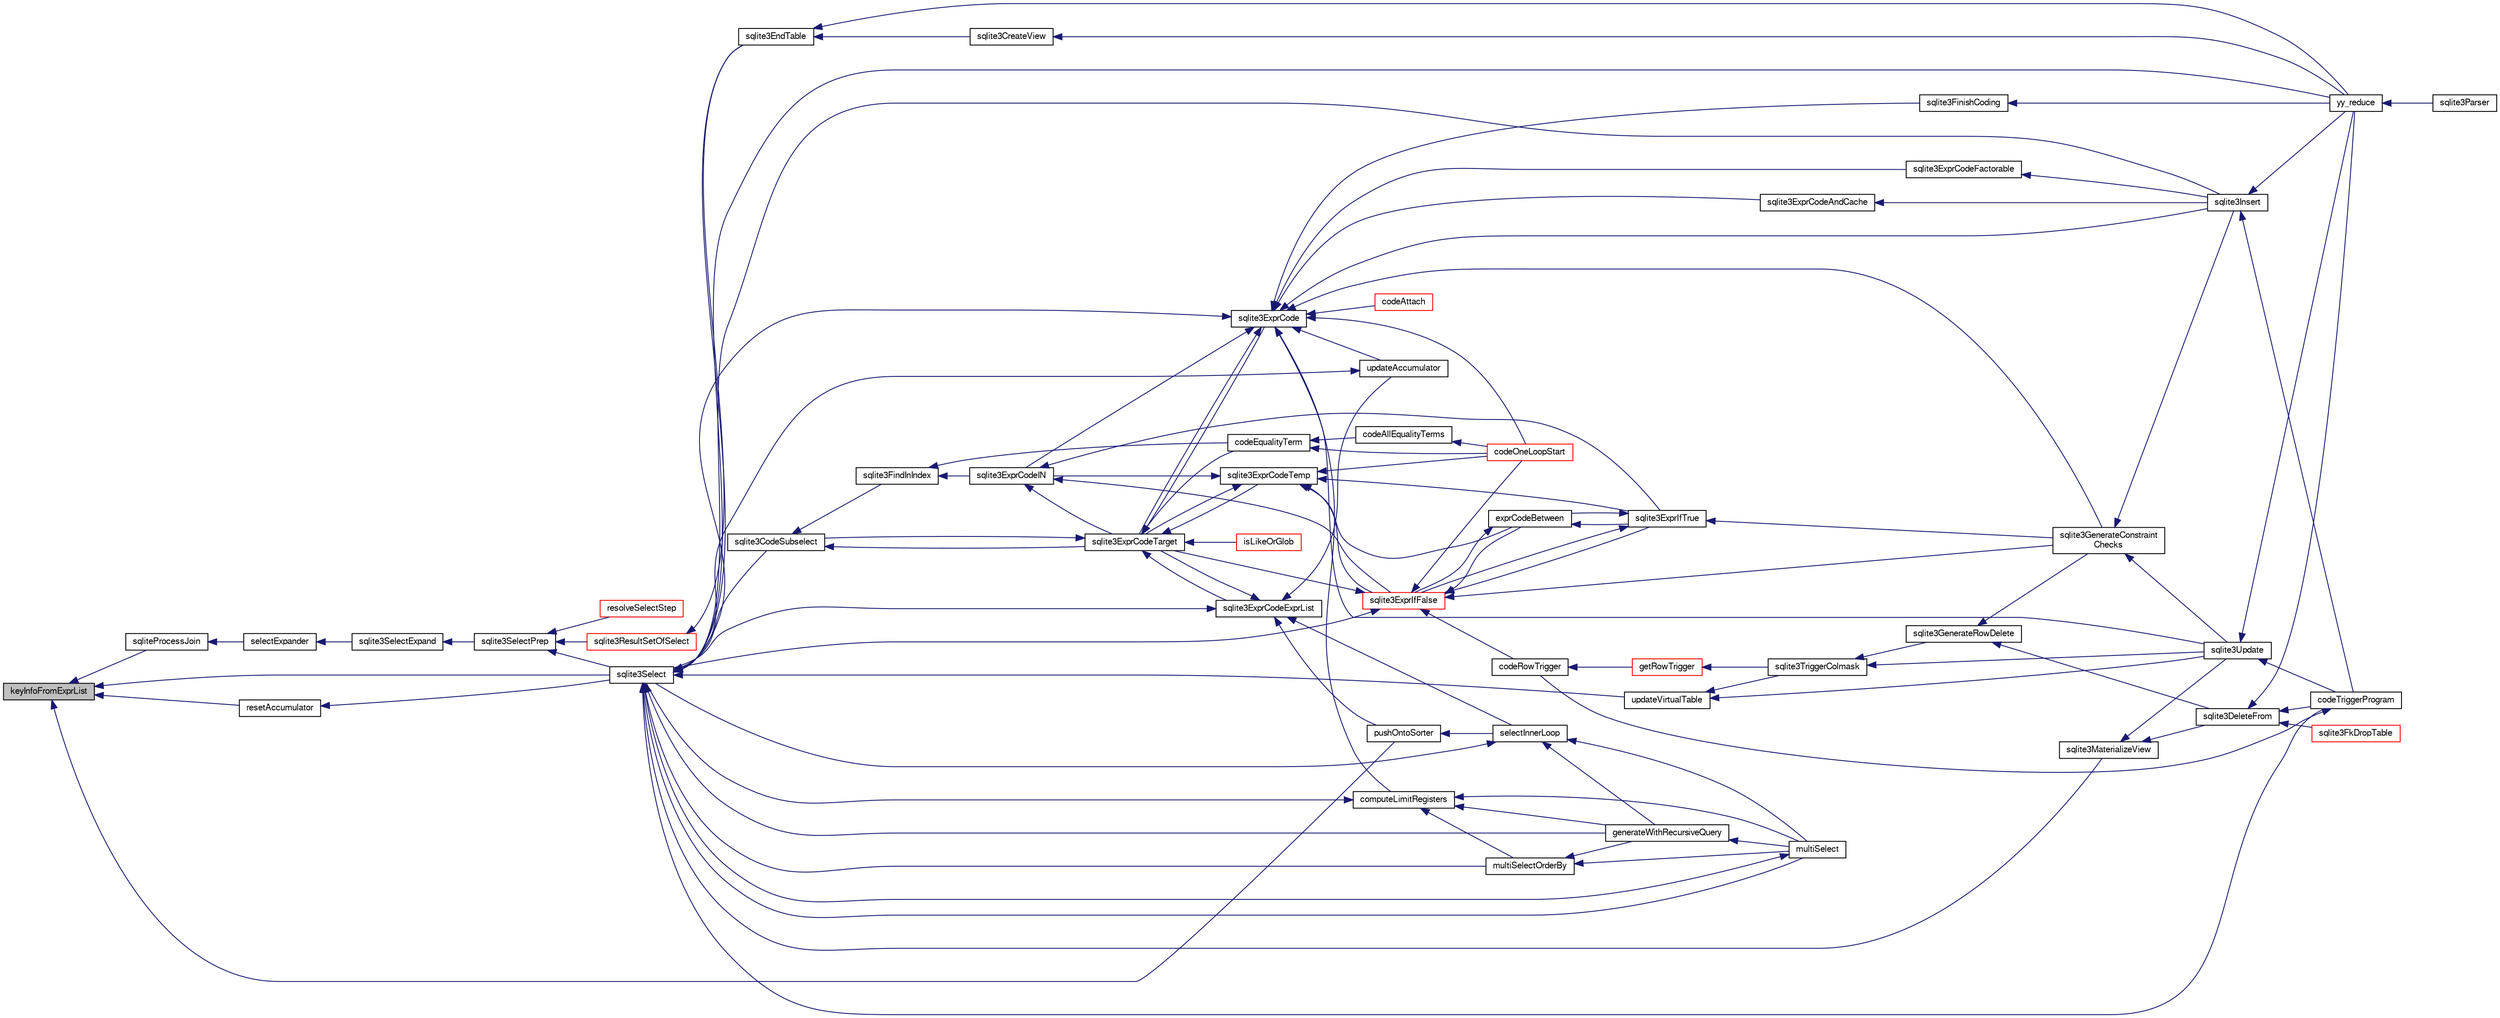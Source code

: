 digraph "keyInfoFromExprList"
{
  edge [fontname="FreeSans",fontsize="10",labelfontname="FreeSans",labelfontsize="10"];
  node [fontname="FreeSans",fontsize="10",shape=record];
  rankdir="LR";
  Node153157 [label="keyInfoFromExprList",height=0.2,width=0.4,color="black", fillcolor="grey75", style="filled", fontcolor="black"];
  Node153157 -> Node153158 [dir="back",color="midnightblue",fontsize="10",style="solid",fontname="FreeSans"];
  Node153158 [label="sqliteProcessJoin",height=0.2,width=0.4,color="black", fillcolor="white", style="filled",URL="$sqlite3_8c.html#a4c90acd601941efc455f7b09a7f9d6a9"];
  Node153158 -> Node153159 [dir="back",color="midnightblue",fontsize="10",style="solid",fontname="FreeSans"];
  Node153159 [label="selectExpander",height=0.2,width=0.4,color="black", fillcolor="white", style="filled",URL="$sqlite3_8c.html#abee977318fbf74531340c6e41b0ca953"];
  Node153159 -> Node153160 [dir="back",color="midnightblue",fontsize="10",style="solid",fontname="FreeSans"];
  Node153160 [label="sqlite3SelectExpand",height=0.2,width=0.4,color="black", fillcolor="white", style="filled",URL="$sqlite3_8c.html#ae55acd1d8219505e629c2148950fa3de"];
  Node153160 -> Node153161 [dir="back",color="midnightblue",fontsize="10",style="solid",fontname="FreeSans"];
  Node153161 [label="sqlite3SelectPrep",height=0.2,width=0.4,color="black", fillcolor="white", style="filled",URL="$sqlite3_8c.html#aa4385bd53c0a43dea72fbc23cc78e1c6"];
  Node153161 -> Node153162 [dir="back",color="midnightblue",fontsize="10",style="solid",fontname="FreeSans"];
  Node153162 [label="resolveSelectStep",height=0.2,width=0.4,color="red", fillcolor="white", style="filled",URL="$sqlite3_8c.html#a0b9015a9e505c63fd104dcbad672c814"];
  Node153161 -> Node153196 [dir="back",color="midnightblue",fontsize="10",style="solid",fontname="FreeSans"];
  Node153196 [label="sqlite3ResultSetOfSelect",height=0.2,width=0.4,color="red", fillcolor="white", style="filled",URL="$sqlite3_8c.html#ade35a86757654a36498d74152aa2fda8"];
  Node153196 -> Node153168 [dir="back",color="midnightblue",fontsize="10",style="solid",fontname="FreeSans"];
  Node153168 [label="sqlite3EndTable",height=0.2,width=0.4,color="black", fillcolor="white", style="filled",URL="$sqlite3_8c.html#a7b5f2c66c0f0b6f819d970ca389768b0"];
  Node153168 -> Node153169 [dir="back",color="midnightblue",fontsize="10",style="solid",fontname="FreeSans"];
  Node153169 [label="sqlite3CreateView",height=0.2,width=0.4,color="black", fillcolor="white", style="filled",URL="$sqlite3_8c.html#a9d85cb00ff71dee5cd9a019503a6982e"];
  Node153169 -> Node153170 [dir="back",color="midnightblue",fontsize="10",style="solid",fontname="FreeSans"];
  Node153170 [label="yy_reduce",height=0.2,width=0.4,color="black", fillcolor="white", style="filled",URL="$sqlite3_8c.html#a7c419a9b25711c666a9a2449ef377f14"];
  Node153170 -> Node153171 [dir="back",color="midnightblue",fontsize="10",style="solid",fontname="FreeSans"];
  Node153171 [label="sqlite3Parser",height=0.2,width=0.4,color="black", fillcolor="white", style="filled",URL="$sqlite3_8c.html#a0327d71a5fabe0b6a343d78a2602e72a"];
  Node153168 -> Node153170 [dir="back",color="midnightblue",fontsize="10",style="solid",fontname="FreeSans"];
  Node153161 -> Node153200 [dir="back",color="midnightblue",fontsize="10",style="solid",fontname="FreeSans"];
  Node153200 [label="sqlite3Select",height=0.2,width=0.4,color="black", fillcolor="white", style="filled",URL="$sqlite3_8c.html#a2465ee8c956209ba4b272477b7c21a45"];
  Node153200 -> Node153201 [dir="back",color="midnightblue",fontsize="10",style="solid",fontname="FreeSans"];
  Node153201 [label="sqlite3CodeSubselect",height=0.2,width=0.4,color="black", fillcolor="white", style="filled",URL="$sqlite3_8c.html#aa69b46d2204a1d1b110107a1be12ee0c"];
  Node153201 -> Node153202 [dir="back",color="midnightblue",fontsize="10",style="solid",fontname="FreeSans"];
  Node153202 [label="sqlite3FindInIndex",height=0.2,width=0.4,color="black", fillcolor="white", style="filled",URL="$sqlite3_8c.html#af7d8c56ab0231f44bb5f87b3fafeffb2"];
  Node153202 -> Node153203 [dir="back",color="midnightblue",fontsize="10",style="solid",fontname="FreeSans"];
  Node153203 [label="sqlite3ExprCodeIN",height=0.2,width=0.4,color="black", fillcolor="white", style="filled",URL="$sqlite3_8c.html#ad9cf4f5b5ffb90c24a4a0900c8626193"];
  Node153203 -> Node153204 [dir="back",color="midnightblue",fontsize="10",style="solid",fontname="FreeSans"];
  Node153204 [label="sqlite3ExprCodeTarget",height=0.2,width=0.4,color="black", fillcolor="white", style="filled",URL="$sqlite3_8c.html#a4f308397a0a3ed299ed31aaa1ae2a293"];
  Node153204 -> Node153201 [dir="back",color="midnightblue",fontsize="10",style="solid",fontname="FreeSans"];
  Node153204 -> Node153205 [dir="back",color="midnightblue",fontsize="10",style="solid",fontname="FreeSans"];
  Node153205 [label="sqlite3ExprCodeTemp",height=0.2,width=0.4,color="black", fillcolor="white", style="filled",URL="$sqlite3_8c.html#a3bc5c1ccb3c5851847e2aeb4a84ae1fc"];
  Node153205 -> Node153203 [dir="back",color="midnightblue",fontsize="10",style="solid",fontname="FreeSans"];
  Node153205 -> Node153204 [dir="back",color="midnightblue",fontsize="10",style="solid",fontname="FreeSans"];
  Node153205 -> Node153206 [dir="back",color="midnightblue",fontsize="10",style="solid",fontname="FreeSans"];
  Node153206 [label="exprCodeBetween",height=0.2,width=0.4,color="black", fillcolor="white", style="filled",URL="$sqlite3_8c.html#abd053493214542bca8f406f42145d173"];
  Node153206 -> Node153207 [dir="back",color="midnightblue",fontsize="10",style="solid",fontname="FreeSans"];
  Node153207 [label="sqlite3ExprIfTrue",height=0.2,width=0.4,color="black", fillcolor="white", style="filled",URL="$sqlite3_8c.html#ad93a55237c23e1b743ab1f59df1a1444"];
  Node153207 -> Node153206 [dir="back",color="midnightblue",fontsize="10",style="solid",fontname="FreeSans"];
  Node153207 -> Node153208 [dir="back",color="midnightblue",fontsize="10",style="solid",fontname="FreeSans"];
  Node153208 [label="sqlite3ExprIfFalse",height=0.2,width=0.4,color="red", fillcolor="white", style="filled",URL="$sqlite3_8c.html#af97ecccb5d56e321e118414b08f65b71"];
  Node153208 -> Node153204 [dir="back",color="midnightblue",fontsize="10",style="solid",fontname="FreeSans"];
  Node153208 -> Node153206 [dir="back",color="midnightblue",fontsize="10",style="solid",fontname="FreeSans"];
  Node153208 -> Node153207 [dir="back",color="midnightblue",fontsize="10",style="solid",fontname="FreeSans"];
  Node153208 -> Node153188 [dir="back",color="midnightblue",fontsize="10",style="solid",fontname="FreeSans"];
  Node153188 [label="sqlite3GenerateConstraint\lChecks",height=0.2,width=0.4,color="black", fillcolor="white", style="filled",URL="$sqlite3_8c.html#aef639c1e6a0c0a67ca6e7690ad931bd2"];
  Node153188 -> Node153189 [dir="back",color="midnightblue",fontsize="10",style="solid",fontname="FreeSans"];
  Node153189 [label="sqlite3Insert",height=0.2,width=0.4,color="black", fillcolor="white", style="filled",URL="$sqlite3_8c.html#a5b17c9c2000bae6bdff8e6be48d7dc2b"];
  Node153189 -> Node153182 [dir="back",color="midnightblue",fontsize="10",style="solid",fontname="FreeSans"];
  Node153182 [label="codeTriggerProgram",height=0.2,width=0.4,color="black", fillcolor="white", style="filled",URL="$sqlite3_8c.html#a120801f59d9281d201d2ff4b2606836e"];
  Node153182 -> Node153183 [dir="back",color="midnightblue",fontsize="10",style="solid",fontname="FreeSans"];
  Node153183 [label="codeRowTrigger",height=0.2,width=0.4,color="black", fillcolor="white", style="filled",URL="$sqlite3_8c.html#a463cea5aaaf388b560b206570a0022fc"];
  Node153183 -> Node153184 [dir="back",color="midnightblue",fontsize="10",style="solid",fontname="FreeSans"];
  Node153184 [label="getRowTrigger",height=0.2,width=0.4,color="red", fillcolor="white", style="filled",URL="$sqlite3_8c.html#a69626ef20b540d1a2b19cf56f3f45689"];
  Node153184 -> Node153192 [dir="back",color="midnightblue",fontsize="10",style="solid",fontname="FreeSans"];
  Node153192 [label="sqlite3TriggerColmask",height=0.2,width=0.4,color="black", fillcolor="white", style="filled",URL="$sqlite3_8c.html#acace8e99e37ae5e84ea03c65e820c540"];
  Node153192 -> Node153187 [dir="back",color="midnightblue",fontsize="10",style="solid",fontname="FreeSans"];
  Node153187 [label="sqlite3GenerateRowDelete",height=0.2,width=0.4,color="black", fillcolor="white", style="filled",URL="$sqlite3_8c.html#a2c76cbf3027fc18fdbb8cb4cd96b77d9"];
  Node153187 -> Node153179 [dir="back",color="midnightblue",fontsize="10",style="solid",fontname="FreeSans"];
  Node153179 [label="sqlite3DeleteFrom",height=0.2,width=0.4,color="black", fillcolor="white", style="filled",URL="$sqlite3_8c.html#ab9b4b45349188b49eabb23f94608a091"];
  Node153179 -> Node153180 [dir="back",color="midnightblue",fontsize="10",style="solid",fontname="FreeSans"];
  Node153180 [label="sqlite3FkDropTable",height=0.2,width=0.4,color="red", fillcolor="white", style="filled",URL="$sqlite3_8c.html#a1218c6fc74e89152ceaa4760e82f5ef9"];
  Node153179 -> Node153182 [dir="back",color="midnightblue",fontsize="10",style="solid",fontname="FreeSans"];
  Node153179 -> Node153170 [dir="back",color="midnightblue",fontsize="10",style="solid",fontname="FreeSans"];
  Node153187 -> Node153188 [dir="back",color="midnightblue",fontsize="10",style="solid",fontname="FreeSans"];
  Node153192 -> Node153190 [dir="back",color="midnightblue",fontsize="10",style="solid",fontname="FreeSans"];
  Node153190 [label="sqlite3Update",height=0.2,width=0.4,color="black", fillcolor="white", style="filled",URL="$sqlite3_8c.html#ac5aa67c46e8cc8174566fabe6809fafa"];
  Node153190 -> Node153182 [dir="back",color="midnightblue",fontsize="10",style="solid",fontname="FreeSans"];
  Node153190 -> Node153170 [dir="back",color="midnightblue",fontsize="10",style="solid",fontname="FreeSans"];
  Node153189 -> Node153170 [dir="back",color="midnightblue",fontsize="10",style="solid",fontname="FreeSans"];
  Node153188 -> Node153190 [dir="back",color="midnightblue",fontsize="10",style="solid",fontname="FreeSans"];
  Node153208 -> Node153200 [dir="back",color="midnightblue",fontsize="10",style="solid",fontname="FreeSans"];
  Node153208 -> Node153183 [dir="back",color="midnightblue",fontsize="10",style="solid",fontname="FreeSans"];
  Node153208 -> Node153217 [dir="back",color="midnightblue",fontsize="10",style="solid",fontname="FreeSans"];
  Node153217 [label="codeOneLoopStart",height=0.2,width=0.4,color="red", fillcolor="white", style="filled",URL="$sqlite3_8c.html#aa868875120b151c169cc79139ed6e008"];
  Node153207 -> Node153188 [dir="back",color="midnightblue",fontsize="10",style="solid",fontname="FreeSans"];
  Node153206 -> Node153208 [dir="back",color="midnightblue",fontsize="10",style="solid",fontname="FreeSans"];
  Node153205 -> Node153207 [dir="back",color="midnightblue",fontsize="10",style="solid",fontname="FreeSans"];
  Node153205 -> Node153208 [dir="back",color="midnightblue",fontsize="10",style="solid",fontname="FreeSans"];
  Node153205 -> Node153217 [dir="back",color="midnightblue",fontsize="10",style="solid",fontname="FreeSans"];
  Node153204 -> Node153218 [dir="back",color="midnightblue",fontsize="10",style="solid",fontname="FreeSans"];
  Node153218 [label="sqlite3ExprCode",height=0.2,width=0.4,color="black", fillcolor="white", style="filled",URL="$sqlite3_8c.html#a75f270fb0b111b86924cca4ea507b417"];
  Node153218 -> Node153203 [dir="back",color="midnightblue",fontsize="10",style="solid",fontname="FreeSans"];
  Node153218 -> Node153204 [dir="back",color="midnightblue",fontsize="10",style="solid",fontname="FreeSans"];
  Node153218 -> Node153219 [dir="back",color="midnightblue",fontsize="10",style="solid",fontname="FreeSans"];
  Node153219 [label="sqlite3ExprCodeFactorable",height=0.2,width=0.4,color="black", fillcolor="white", style="filled",URL="$sqlite3_8c.html#a843f7fd58eec5a683c1fd8435fcd1e84"];
  Node153219 -> Node153189 [dir="back",color="midnightblue",fontsize="10",style="solid",fontname="FreeSans"];
  Node153218 -> Node153220 [dir="back",color="midnightblue",fontsize="10",style="solid",fontname="FreeSans"];
  Node153220 [label="sqlite3ExprCodeAndCache",height=0.2,width=0.4,color="black", fillcolor="white", style="filled",URL="$sqlite3_8c.html#ae3e46527d9b7fc9cb9236d21a5e6b1d8"];
  Node153220 -> Node153189 [dir="back",color="midnightblue",fontsize="10",style="solid",fontname="FreeSans"];
  Node153218 -> Node153176 [dir="back",color="midnightblue",fontsize="10",style="solid",fontname="FreeSans"];
  Node153176 [label="codeAttach",height=0.2,width=0.4,color="red", fillcolor="white", style="filled",URL="$sqlite3_8c.html#ade4e9e30d828a19c191fdcb098676d5b"];
  Node153218 -> Node153221 [dir="back",color="midnightblue",fontsize="10",style="solid",fontname="FreeSans"];
  Node153221 [label="sqlite3FinishCoding",height=0.2,width=0.4,color="black", fillcolor="white", style="filled",URL="$sqlite3_8c.html#a651bc5b446c276c092705856d995b278"];
  Node153221 -> Node153170 [dir="back",color="midnightblue",fontsize="10",style="solid",fontname="FreeSans"];
  Node153218 -> Node153189 [dir="back",color="midnightblue",fontsize="10",style="solid",fontname="FreeSans"];
  Node153218 -> Node153188 [dir="back",color="midnightblue",fontsize="10",style="solid",fontname="FreeSans"];
  Node153218 -> Node153222 [dir="back",color="midnightblue",fontsize="10",style="solid",fontname="FreeSans"];
  Node153222 [label="computeLimitRegisters",height=0.2,width=0.4,color="black", fillcolor="white", style="filled",URL="$sqlite3_8c.html#ae9d37055e4905929b6f6cda5461e2f37"];
  Node153222 -> Node153223 [dir="back",color="midnightblue",fontsize="10",style="solid",fontname="FreeSans"];
  Node153223 [label="generateWithRecursiveQuery",height=0.2,width=0.4,color="black", fillcolor="white", style="filled",URL="$sqlite3_8c.html#ade2c3663fa9c3b9676507984b9483942"];
  Node153223 -> Node153224 [dir="back",color="midnightblue",fontsize="10",style="solid",fontname="FreeSans"];
  Node153224 [label="multiSelect",height=0.2,width=0.4,color="black", fillcolor="white", style="filled",URL="$sqlite3_8c.html#a6456c61f3d9b2389738753cedfa24fa7"];
  Node153224 -> Node153200 [dir="back",color="midnightblue",fontsize="10",style="solid",fontname="FreeSans"];
  Node153222 -> Node153224 [dir="back",color="midnightblue",fontsize="10",style="solid",fontname="FreeSans"];
  Node153222 -> Node153225 [dir="back",color="midnightblue",fontsize="10",style="solid",fontname="FreeSans"];
  Node153225 [label="multiSelectOrderBy",height=0.2,width=0.4,color="black", fillcolor="white", style="filled",URL="$sqlite3_8c.html#afcdb8488c6f4dfdadaf9f04bca35b808"];
  Node153225 -> Node153223 [dir="back",color="midnightblue",fontsize="10",style="solid",fontname="FreeSans"];
  Node153225 -> Node153224 [dir="back",color="midnightblue",fontsize="10",style="solid",fontname="FreeSans"];
  Node153222 -> Node153200 [dir="back",color="midnightblue",fontsize="10",style="solid",fontname="FreeSans"];
  Node153218 -> Node153226 [dir="back",color="midnightblue",fontsize="10",style="solid",fontname="FreeSans"];
  Node153226 [label="updateAccumulator",height=0.2,width=0.4,color="black", fillcolor="white", style="filled",URL="$sqlite3_8c.html#a1681660dd3ecd50c8727d6e56a537bd9"];
  Node153226 -> Node153200 [dir="back",color="midnightblue",fontsize="10",style="solid",fontname="FreeSans"];
  Node153218 -> Node153200 [dir="back",color="midnightblue",fontsize="10",style="solid",fontname="FreeSans"];
  Node153218 -> Node153190 [dir="back",color="midnightblue",fontsize="10",style="solid",fontname="FreeSans"];
  Node153218 -> Node153217 [dir="back",color="midnightblue",fontsize="10",style="solid",fontname="FreeSans"];
  Node153204 -> Node153227 [dir="back",color="midnightblue",fontsize="10",style="solid",fontname="FreeSans"];
  Node153227 [label="sqlite3ExprCodeExprList",height=0.2,width=0.4,color="black", fillcolor="white", style="filled",URL="$sqlite3_8c.html#a05b2b3dc3de7565de24eb3a2ff4e9566"];
  Node153227 -> Node153204 [dir="back",color="midnightblue",fontsize="10",style="solid",fontname="FreeSans"];
  Node153227 -> Node153228 [dir="back",color="midnightblue",fontsize="10",style="solid",fontname="FreeSans"];
  Node153228 [label="pushOntoSorter",height=0.2,width=0.4,color="black", fillcolor="white", style="filled",URL="$sqlite3_8c.html#a4555397beb584a386e7739cf022a6651"];
  Node153228 -> Node153229 [dir="back",color="midnightblue",fontsize="10",style="solid",fontname="FreeSans"];
  Node153229 [label="selectInnerLoop",height=0.2,width=0.4,color="black", fillcolor="white", style="filled",URL="$sqlite3_8c.html#ababe0933661ebe67eb0e6074bb1fd411"];
  Node153229 -> Node153223 [dir="back",color="midnightblue",fontsize="10",style="solid",fontname="FreeSans"];
  Node153229 -> Node153224 [dir="back",color="midnightblue",fontsize="10",style="solid",fontname="FreeSans"];
  Node153229 -> Node153200 [dir="back",color="midnightblue",fontsize="10",style="solid",fontname="FreeSans"];
  Node153227 -> Node153229 [dir="back",color="midnightblue",fontsize="10",style="solid",fontname="FreeSans"];
  Node153227 -> Node153226 [dir="back",color="midnightblue",fontsize="10",style="solid",fontname="FreeSans"];
  Node153227 -> Node153200 [dir="back",color="midnightblue",fontsize="10",style="solid",fontname="FreeSans"];
  Node153204 -> Node153230 [dir="back",color="midnightblue",fontsize="10",style="solid",fontname="FreeSans"];
  Node153230 [label="isLikeOrGlob",height=0.2,width=0.4,color="red", fillcolor="white", style="filled",URL="$sqlite3_8c.html#a6c38e495198bf8976f68d1a6ebd74a50"];
  Node153204 -> Node153239 [dir="back",color="midnightblue",fontsize="10",style="solid",fontname="FreeSans"];
  Node153239 [label="codeEqualityTerm",height=0.2,width=0.4,color="black", fillcolor="white", style="filled",URL="$sqlite3_8c.html#ad88a57073f031452c9843e97f15acc47"];
  Node153239 -> Node153240 [dir="back",color="midnightblue",fontsize="10",style="solid",fontname="FreeSans"];
  Node153240 [label="codeAllEqualityTerms",height=0.2,width=0.4,color="black", fillcolor="white", style="filled",URL="$sqlite3_8c.html#a3095598b812500a4efe41bf17cd49381"];
  Node153240 -> Node153217 [dir="back",color="midnightblue",fontsize="10",style="solid",fontname="FreeSans"];
  Node153239 -> Node153217 [dir="back",color="midnightblue",fontsize="10",style="solid",fontname="FreeSans"];
  Node153203 -> Node153207 [dir="back",color="midnightblue",fontsize="10",style="solid",fontname="FreeSans"];
  Node153203 -> Node153208 [dir="back",color="midnightblue",fontsize="10",style="solid",fontname="FreeSans"];
  Node153202 -> Node153239 [dir="back",color="midnightblue",fontsize="10",style="solid",fontname="FreeSans"];
  Node153201 -> Node153204 [dir="back",color="midnightblue",fontsize="10",style="solid",fontname="FreeSans"];
  Node153200 -> Node153168 [dir="back",color="midnightblue",fontsize="10",style="solid",fontname="FreeSans"];
  Node153200 -> Node153241 [dir="back",color="midnightblue",fontsize="10",style="solid",fontname="FreeSans"];
  Node153241 [label="sqlite3MaterializeView",height=0.2,width=0.4,color="black", fillcolor="white", style="filled",URL="$sqlite3_8c.html#a4557984b0b75f998fb0c3f231c9b1def"];
  Node153241 -> Node153179 [dir="back",color="midnightblue",fontsize="10",style="solid",fontname="FreeSans"];
  Node153241 -> Node153190 [dir="back",color="midnightblue",fontsize="10",style="solid",fontname="FreeSans"];
  Node153200 -> Node153189 [dir="back",color="midnightblue",fontsize="10",style="solid",fontname="FreeSans"];
  Node153200 -> Node153223 [dir="back",color="midnightblue",fontsize="10",style="solid",fontname="FreeSans"];
  Node153200 -> Node153224 [dir="back",color="midnightblue",fontsize="10",style="solid",fontname="FreeSans"];
  Node153200 -> Node153225 [dir="back",color="midnightblue",fontsize="10",style="solid",fontname="FreeSans"];
  Node153200 -> Node153182 [dir="back",color="midnightblue",fontsize="10",style="solid",fontname="FreeSans"];
  Node153200 -> Node153242 [dir="back",color="midnightblue",fontsize="10",style="solid",fontname="FreeSans"];
  Node153242 [label="updateVirtualTable",height=0.2,width=0.4,color="black", fillcolor="white", style="filled",URL="$sqlite3_8c.html#a740220531db9293c39a2cdd7da3f74e1"];
  Node153242 -> Node153192 [dir="back",color="midnightblue",fontsize="10",style="solid",fontname="FreeSans"];
  Node153242 -> Node153190 [dir="back",color="midnightblue",fontsize="10",style="solid",fontname="FreeSans"];
  Node153200 -> Node153170 [dir="back",color="midnightblue",fontsize="10",style="solid",fontname="FreeSans"];
  Node153157 -> Node153228 [dir="back",color="midnightblue",fontsize="10",style="solid",fontname="FreeSans"];
  Node153157 -> Node153243 [dir="back",color="midnightblue",fontsize="10",style="solid",fontname="FreeSans"];
  Node153243 [label="resetAccumulator",height=0.2,width=0.4,color="black", fillcolor="white", style="filled",URL="$sqlite3_8c.html#aaaebef1047a9d25a999511df2be67151"];
  Node153243 -> Node153200 [dir="back",color="midnightblue",fontsize="10",style="solid",fontname="FreeSans"];
  Node153157 -> Node153200 [dir="back",color="midnightblue",fontsize="10",style="solid",fontname="FreeSans"];
}
